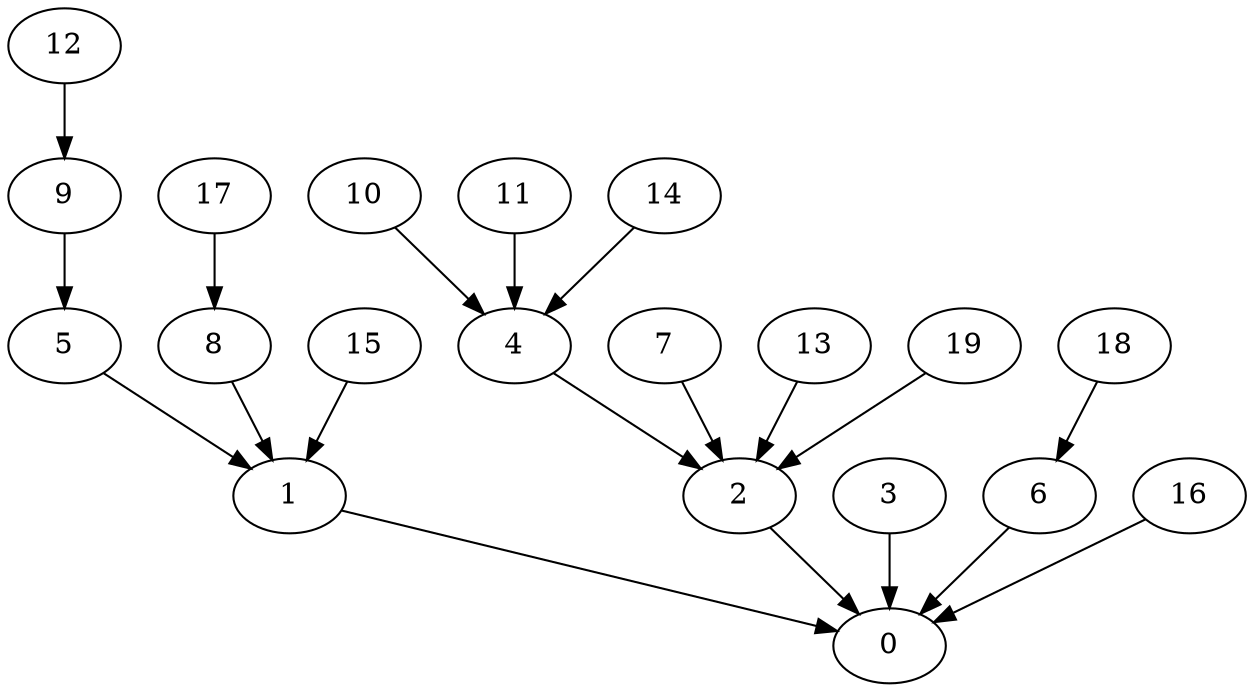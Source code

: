 /* Created by igraph 0.6.5 */
digraph {
  0;
  1;
  2;
  3;
  4;
  5;
  6;
  7;
  8;
  9;
  10;
  11;
  12;
  13;
  14;
  15;
  16;
  17;
  18;
  19;

  1 -> 0;
  2 -> 0;
  3 -> 0;
  4 -> 2;
  5 -> 1;
  6 -> 0;
  7 -> 2;
  8 -> 1;
  9 -> 5;
  10 -> 4;
  11 -> 4;
  12 -> 9;
  13 -> 2;
  14 -> 4;
  15 -> 1;
  16 -> 0;
  17 -> 8;
  18 -> 6;
  19 -> 2;
}
